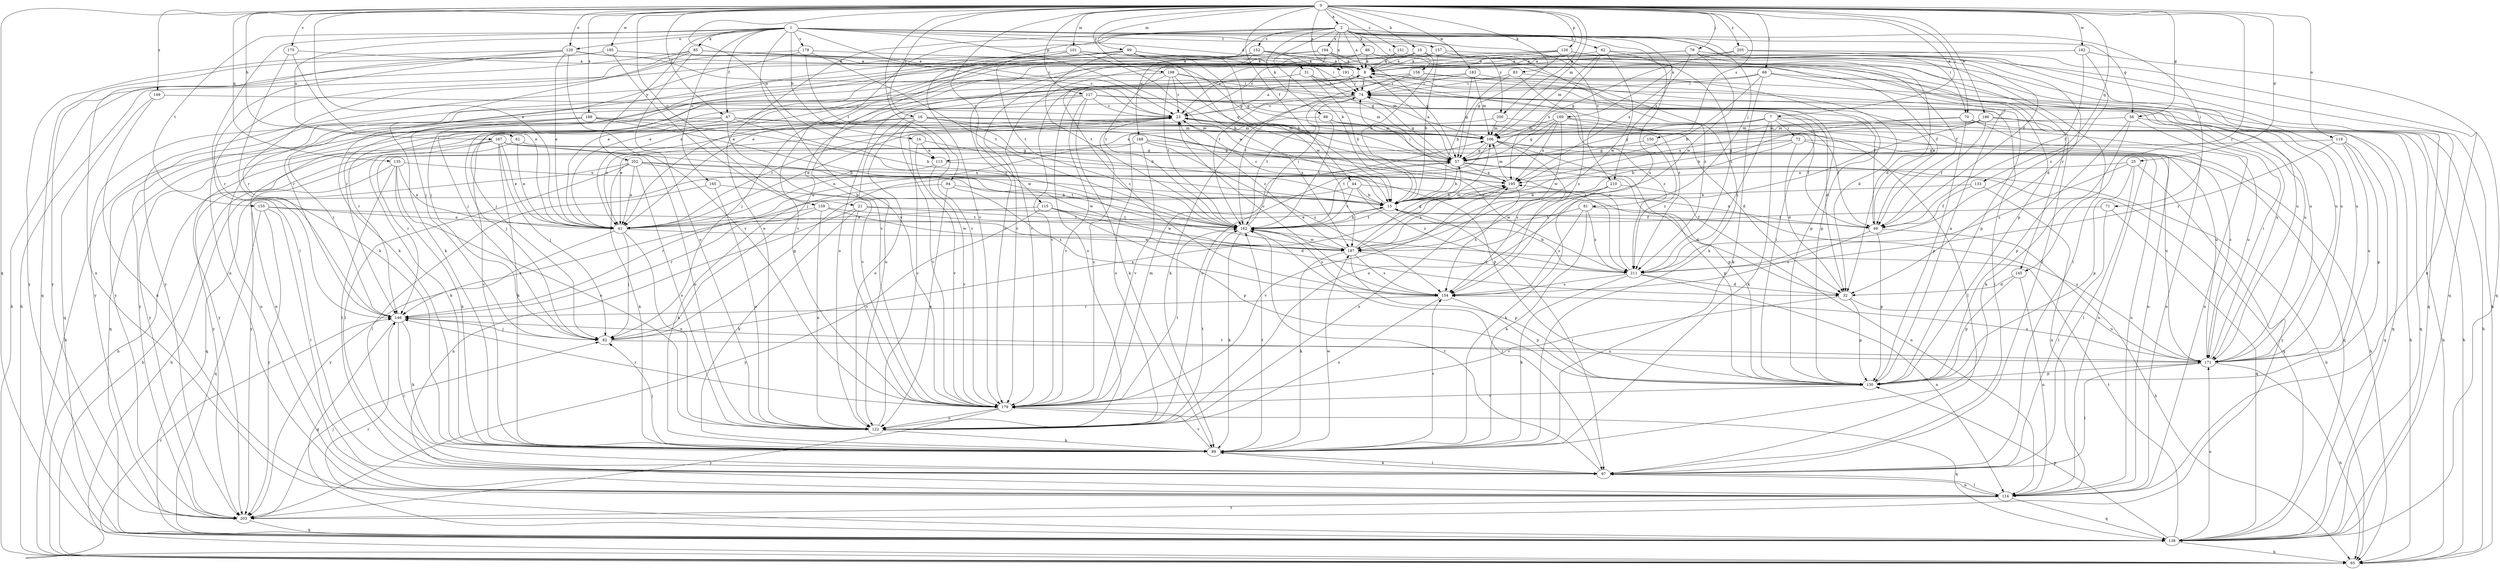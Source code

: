 strict digraph  {
0;
1;
2;
7;
8;
10;
14;
15;
16;
21;
23;
25;
31;
32;
41;
44;
47;
49;
56;
57;
61;
62;
65;
68;
70;
71;
72;
74;
79;
81;
82;
83;
85;
86;
88;
89;
94;
97;
99;
101;
106;
113;
114;
115;
119;
120;
122;
126;
127;
130;
133;
135;
138;
145;
146;
149;
150;
151;
152;
154;
155;
157;
158;
159;
162;
165;
167;
168;
169;
171;
175;
178;
179;
182;
183;
185;
186;
187;
188;
191;
194;
195;
198;
200;
202;
203;
205;
210;
211;
0 -> 2  [label=a];
0 -> 7  [label=a];
0 -> 10  [label=b];
0 -> 16  [label=c];
0 -> 21  [label=c];
0 -> 25  [label=d];
0 -> 41  [label=e];
0 -> 44  [label=f];
0 -> 47  [label=f];
0 -> 56  [label=g];
0 -> 61  [label=h];
0 -> 68  [label=i];
0 -> 70  [label=i];
0 -> 79  [label=j];
0 -> 83  [label=k];
0 -> 94  [label=l];
0 -> 99  [label=m];
0 -> 101  [label=m];
0 -> 106  [label=m];
0 -> 113  [label=n];
0 -> 115  [label=o];
0 -> 119  [label=o];
0 -> 120  [label=o];
0 -> 126  [label=p];
0 -> 127  [label=p];
0 -> 133  [label=q];
0 -> 135  [label=q];
0 -> 138  [label=q];
0 -> 145  [label=r];
0 -> 149  [label=s];
0 -> 150  [label=s];
0 -> 151  [label=s];
0 -> 175  [label=v];
0 -> 182  [label=w];
0 -> 183  [label=w];
0 -> 185  [label=w];
0 -> 186  [label=w];
0 -> 188  [label=x];
0 -> 191  [label=x];
0 -> 198  [label=y];
0 -> 200  [label=y];
0 -> 205  [label=z];
1 -> 14  [label=b];
1 -> 23  [label=c];
1 -> 31  [label=d];
1 -> 47  [label=f];
1 -> 56  [label=g];
1 -> 70  [label=i];
1 -> 85  [label=k];
1 -> 97  [label=l];
1 -> 120  [label=o];
1 -> 155  [label=t];
1 -> 157  [label=t];
1 -> 165  [label=u];
1 -> 167  [label=u];
1 -> 178  [label=v];
1 -> 179  [label=v];
1 -> 187  [label=w];
1 -> 200  [label=y];
1 -> 202  [label=y];
1 -> 210  [label=z];
2 -> 8  [label=a];
2 -> 15  [label=b];
2 -> 49  [label=f];
2 -> 62  [label=h];
2 -> 71  [label=i];
2 -> 81  [label=j];
2 -> 86  [label=k];
2 -> 88  [label=k];
2 -> 122  [label=o];
2 -> 152  [label=s];
2 -> 158  [label=t];
2 -> 159  [label=t];
2 -> 168  [label=u];
2 -> 169  [label=u];
2 -> 179  [label=v];
2 -> 191  [label=x];
2 -> 194  [label=x];
2 -> 210  [label=z];
7 -> 49  [label=f];
7 -> 57  [label=g];
7 -> 65  [label=h];
7 -> 72  [label=i];
7 -> 89  [label=k];
7 -> 113  [label=n];
7 -> 203  [label=y];
7 -> 211  [label=z];
8 -> 74  [label=i];
8 -> 122  [label=o];
8 -> 130  [label=p];
8 -> 179  [label=v];
8 -> 203  [label=y];
10 -> 8  [label=a];
10 -> 15  [label=b];
10 -> 41  [label=e];
10 -> 145  [label=r];
10 -> 162  [label=t];
10 -> 171  [label=u];
14 -> 113  [label=n];
14 -> 130  [label=p];
14 -> 179  [label=v];
15 -> 23  [label=c];
15 -> 41  [label=e];
15 -> 49  [label=f];
15 -> 97  [label=l];
15 -> 162  [label=t];
16 -> 15  [label=b];
16 -> 41  [label=e];
16 -> 106  [label=m];
16 -> 114  [label=n];
16 -> 122  [label=o];
16 -> 171  [label=u];
16 -> 179  [label=v];
16 -> 211  [label=z];
21 -> 49  [label=f];
21 -> 89  [label=k];
21 -> 114  [label=n];
21 -> 162  [label=t];
21 -> 179  [label=v];
23 -> 8  [label=a];
23 -> 32  [label=d];
23 -> 41  [label=e];
23 -> 106  [label=m];
25 -> 97  [label=l];
25 -> 130  [label=p];
25 -> 195  [label=x];
25 -> 203  [label=y];
25 -> 211  [label=z];
31 -> 15  [label=b];
31 -> 49  [label=f];
31 -> 74  [label=i];
31 -> 203  [label=y];
32 -> 130  [label=p];
32 -> 171  [label=u];
32 -> 179  [label=v];
41 -> 23  [label=c];
41 -> 82  [label=j];
41 -> 122  [label=o];
41 -> 146  [label=r];
41 -> 187  [label=w];
44 -> 15  [label=b];
44 -> 32  [label=d];
44 -> 146  [label=r];
44 -> 162  [label=t];
44 -> 211  [label=z];
47 -> 82  [label=j];
47 -> 106  [label=m];
47 -> 138  [label=q];
47 -> 162  [label=t];
47 -> 179  [label=v];
47 -> 203  [label=y];
47 -> 211  [label=z];
49 -> 8  [label=a];
49 -> 65  [label=h];
49 -> 130  [label=p];
49 -> 154  [label=s];
49 -> 195  [label=x];
56 -> 65  [label=h];
56 -> 89  [label=k];
56 -> 106  [label=m];
56 -> 114  [label=n];
56 -> 130  [label=p];
57 -> 8  [label=a];
57 -> 15  [label=b];
57 -> 41  [label=e];
57 -> 65  [label=h];
57 -> 130  [label=p];
57 -> 138  [label=q];
57 -> 195  [label=x];
61 -> 41  [label=e];
61 -> 57  [label=g];
61 -> 89  [label=k];
62 -> 8  [label=a];
62 -> 106  [label=m];
62 -> 154  [label=s];
62 -> 171  [label=u];
62 -> 187  [label=w];
62 -> 195  [label=x];
65 -> 146  [label=r];
68 -> 15  [label=b];
68 -> 74  [label=i];
68 -> 82  [label=j];
68 -> 89  [label=k];
68 -> 130  [label=p];
68 -> 171  [label=u];
70 -> 15  [label=b];
70 -> 106  [label=m];
70 -> 114  [label=n];
70 -> 130  [label=p];
70 -> 138  [label=q];
71 -> 97  [label=l];
71 -> 138  [label=q];
71 -> 162  [label=t];
72 -> 15  [label=b];
72 -> 32  [label=d];
72 -> 57  [label=g];
72 -> 65  [label=h];
72 -> 138  [label=q];
72 -> 146  [label=r];
74 -> 23  [label=c];
74 -> 57  [label=g];
74 -> 65  [label=h];
74 -> 89  [label=k];
74 -> 97  [label=l];
74 -> 162  [label=t];
74 -> 203  [label=y];
79 -> 8  [label=a];
79 -> 23  [label=c];
79 -> 32  [label=d];
79 -> 114  [label=n];
79 -> 187  [label=w];
79 -> 195  [label=x];
81 -> 89  [label=k];
81 -> 154  [label=s];
81 -> 162  [label=t];
81 -> 171  [label=u];
81 -> 211  [label=z];
82 -> 57  [label=g];
82 -> 171  [label=u];
82 -> 195  [label=x];
83 -> 15  [label=b];
83 -> 74  [label=i];
83 -> 130  [label=p];
83 -> 154  [label=s];
85 -> 8  [label=a];
85 -> 23  [label=c];
85 -> 65  [label=h];
85 -> 89  [label=k];
85 -> 114  [label=n];
85 -> 122  [label=o];
85 -> 171  [label=u];
86 -> 8  [label=a];
86 -> 89  [label=k];
86 -> 130  [label=p];
86 -> 179  [label=v];
86 -> 203  [label=y];
88 -> 49  [label=f];
88 -> 106  [label=m];
88 -> 122  [label=o];
88 -> 162  [label=t];
89 -> 23  [label=c];
89 -> 82  [label=j];
89 -> 97  [label=l];
89 -> 154  [label=s];
89 -> 162  [label=t];
89 -> 179  [label=v];
89 -> 187  [label=w];
94 -> 15  [label=b];
94 -> 89  [label=k];
94 -> 122  [label=o];
94 -> 154  [label=s];
97 -> 89  [label=k];
97 -> 114  [label=n];
97 -> 162  [label=t];
99 -> 8  [label=a];
99 -> 15  [label=b];
99 -> 57  [label=g];
99 -> 65  [label=h];
99 -> 74  [label=i];
99 -> 82  [label=j];
99 -> 162  [label=t];
99 -> 179  [label=v];
99 -> 187  [label=w];
101 -> 8  [label=a];
101 -> 15  [label=b];
101 -> 41  [label=e];
101 -> 146  [label=r];
101 -> 162  [label=t];
101 -> 171  [label=u];
106 -> 57  [label=g];
106 -> 114  [label=n];
106 -> 130  [label=p];
106 -> 154  [label=s];
106 -> 162  [label=t];
106 -> 171  [label=u];
113 -> 138  [label=q];
113 -> 179  [label=v];
113 -> 195  [label=x];
114 -> 97  [label=l];
114 -> 138  [label=q];
114 -> 203  [label=y];
115 -> 41  [label=e];
115 -> 130  [label=p];
115 -> 162  [label=t];
115 -> 187  [label=w];
115 -> 203  [label=y];
119 -> 57  [label=g];
119 -> 130  [label=p];
119 -> 138  [label=q];
119 -> 171  [label=u];
119 -> 211  [label=z];
120 -> 8  [label=a];
120 -> 23  [label=c];
120 -> 41  [label=e];
120 -> 114  [label=n];
120 -> 146  [label=r];
120 -> 179  [label=v];
120 -> 203  [label=y];
122 -> 23  [label=c];
122 -> 89  [label=k];
122 -> 162  [label=t];
122 -> 195  [label=x];
126 -> 8  [label=a];
126 -> 41  [label=e];
126 -> 57  [label=g];
126 -> 65  [label=h];
126 -> 97  [label=l];
126 -> 179  [label=v];
126 -> 211  [label=z];
127 -> 23  [label=c];
127 -> 32  [label=d];
127 -> 89  [label=k];
127 -> 106  [label=m];
127 -> 122  [label=o];
127 -> 146  [label=r];
127 -> 179  [label=v];
127 -> 211  [label=z];
130 -> 8  [label=a];
130 -> 74  [label=i];
130 -> 179  [label=v];
133 -> 15  [label=b];
133 -> 49  [label=f];
133 -> 114  [label=n];
135 -> 41  [label=e];
135 -> 65  [label=h];
135 -> 89  [label=k];
135 -> 97  [label=l];
135 -> 122  [label=o];
135 -> 195  [label=x];
138 -> 65  [label=h];
138 -> 130  [label=p];
138 -> 146  [label=r];
138 -> 162  [label=t];
138 -> 171  [label=u];
145 -> 32  [label=d];
145 -> 114  [label=n];
145 -> 130  [label=p];
146 -> 82  [label=j];
146 -> 89  [label=k];
146 -> 97  [label=l];
146 -> 138  [label=q];
149 -> 23  [label=c];
149 -> 114  [label=n];
149 -> 138  [label=q];
150 -> 57  [label=g];
150 -> 211  [label=z];
151 -> 8  [label=a];
151 -> 97  [label=l];
151 -> 146  [label=r];
152 -> 8  [label=a];
152 -> 41  [label=e];
152 -> 57  [label=g];
152 -> 162  [label=t];
152 -> 171  [label=u];
152 -> 179  [label=v];
154 -> 23  [label=c];
154 -> 122  [label=o];
154 -> 130  [label=p];
154 -> 146  [label=r];
155 -> 32  [label=d];
155 -> 41  [label=e];
155 -> 97  [label=l];
155 -> 138  [label=q];
155 -> 203  [label=y];
157 -> 8  [label=a];
157 -> 15  [label=b];
157 -> 49  [label=f];
157 -> 211  [label=z];
158 -> 32  [label=d];
158 -> 74  [label=i];
158 -> 82  [label=j];
158 -> 162  [label=t];
158 -> 171  [label=u];
159 -> 122  [label=o];
159 -> 146  [label=r];
159 -> 162  [label=t];
159 -> 187  [label=w];
159 -> 203  [label=y];
162 -> 15  [label=b];
162 -> 74  [label=i];
162 -> 89  [label=k];
162 -> 97  [label=l];
162 -> 154  [label=s];
162 -> 187  [label=w];
165 -> 15  [label=b];
165 -> 97  [label=l];
165 -> 122  [label=o];
167 -> 15  [label=b];
167 -> 41  [label=e];
167 -> 57  [label=g];
167 -> 65  [label=h];
167 -> 82  [label=j];
167 -> 89  [label=k];
167 -> 122  [label=o];
167 -> 203  [label=y];
168 -> 41  [label=e];
168 -> 57  [label=g];
168 -> 114  [label=n];
168 -> 154  [label=s];
168 -> 179  [label=v];
168 -> 203  [label=y];
169 -> 57  [label=g];
169 -> 106  [label=m];
169 -> 114  [label=n];
169 -> 122  [label=o];
169 -> 171  [label=u];
169 -> 187  [label=w];
169 -> 195  [label=x];
171 -> 23  [label=c];
171 -> 65  [label=h];
171 -> 74  [label=i];
171 -> 97  [label=l];
171 -> 130  [label=p];
171 -> 146  [label=r];
171 -> 154  [label=s];
175 -> 8  [label=a];
175 -> 41  [label=e];
175 -> 89  [label=k];
178 -> 8  [label=a];
178 -> 89  [label=k];
178 -> 146  [label=r];
178 -> 162  [label=t];
178 -> 179  [label=v];
179 -> 23  [label=c];
179 -> 106  [label=m];
179 -> 122  [label=o];
179 -> 138  [label=q];
179 -> 146  [label=r];
179 -> 162  [label=t];
179 -> 203  [label=y];
182 -> 8  [label=a];
182 -> 49  [label=f];
182 -> 138  [label=q];
182 -> 211  [label=z];
183 -> 57  [label=g];
183 -> 74  [label=i];
183 -> 82  [label=j];
183 -> 106  [label=m];
183 -> 138  [label=q];
185 -> 8  [label=a];
185 -> 57  [label=g];
185 -> 138  [label=q];
185 -> 179  [label=v];
185 -> 203  [label=y];
186 -> 49  [label=f];
186 -> 65  [label=h];
186 -> 106  [label=m];
186 -> 122  [label=o];
186 -> 138  [label=q];
186 -> 195  [label=x];
187 -> 23  [label=c];
187 -> 57  [label=g];
187 -> 89  [label=k];
187 -> 106  [label=m];
187 -> 130  [label=p];
187 -> 154  [label=s];
187 -> 195  [label=x];
187 -> 211  [label=z];
188 -> 15  [label=b];
188 -> 65  [label=h];
188 -> 106  [label=m];
188 -> 114  [label=n];
188 -> 146  [label=r];
188 -> 187  [label=w];
191 -> 74  [label=i];
191 -> 122  [label=o];
191 -> 211  [label=z];
194 -> 8  [label=a];
194 -> 23  [label=c];
194 -> 41  [label=e];
194 -> 49  [label=f];
194 -> 57  [label=g];
194 -> 82  [label=j];
195 -> 15  [label=b];
195 -> 74  [label=i];
195 -> 106  [label=m];
195 -> 154  [label=s];
195 -> 179  [label=v];
198 -> 23  [label=c];
198 -> 57  [label=g];
198 -> 74  [label=i];
198 -> 82  [label=j];
198 -> 106  [label=m];
198 -> 154  [label=s];
198 -> 162  [label=t];
200 -> 41  [label=e];
200 -> 97  [label=l];
200 -> 106  [label=m];
202 -> 41  [label=e];
202 -> 65  [label=h];
202 -> 89  [label=k];
202 -> 97  [label=l];
202 -> 122  [label=o];
202 -> 162  [label=t];
202 -> 187  [label=w];
202 -> 195  [label=x];
203 -> 82  [label=j];
203 -> 138  [label=q];
205 -> 8  [label=a];
205 -> 32  [label=d];
205 -> 57  [label=g];
205 -> 138  [label=q];
210 -> 15  [label=b];
210 -> 89  [label=k];
210 -> 114  [label=n];
210 -> 187  [label=w];
211 -> 15  [label=b];
211 -> 23  [label=c];
211 -> 32  [label=d];
211 -> 89  [label=k];
211 -> 114  [label=n];
211 -> 154  [label=s];
}
